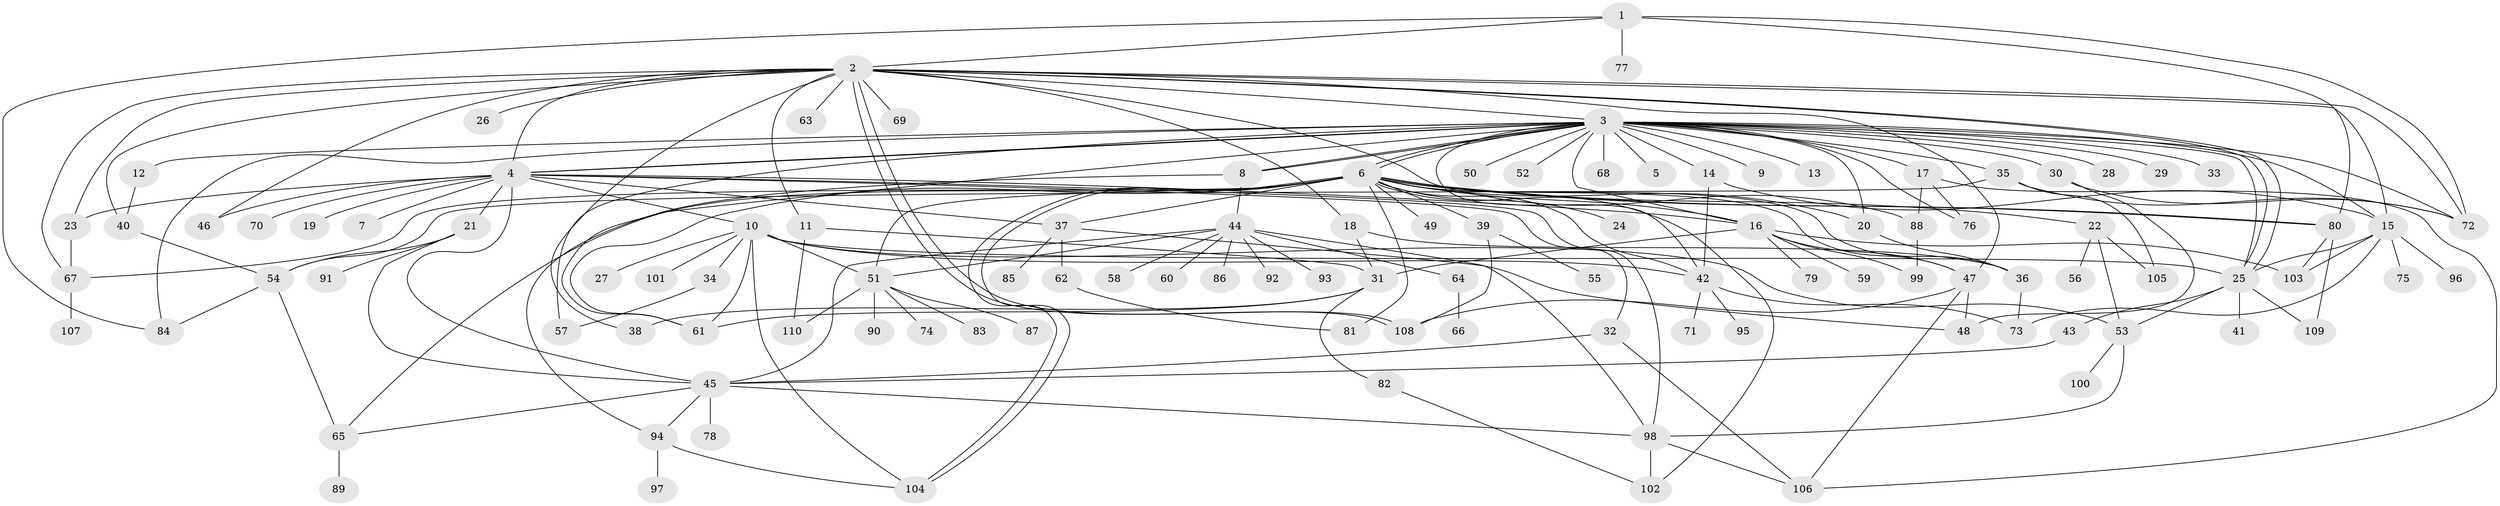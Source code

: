 // Generated by graph-tools (version 1.1) at 2025/25/03/09/25 03:25:58]
// undirected, 110 vertices, 190 edges
graph export_dot {
graph [start="1"]
  node [color=gray90,style=filled];
  1;
  2;
  3;
  4;
  5;
  6;
  7;
  8;
  9;
  10;
  11;
  12;
  13;
  14;
  15;
  16;
  17;
  18;
  19;
  20;
  21;
  22;
  23;
  24;
  25;
  26;
  27;
  28;
  29;
  30;
  31;
  32;
  33;
  34;
  35;
  36;
  37;
  38;
  39;
  40;
  41;
  42;
  43;
  44;
  45;
  46;
  47;
  48;
  49;
  50;
  51;
  52;
  53;
  54;
  55;
  56;
  57;
  58;
  59;
  60;
  61;
  62;
  63;
  64;
  65;
  66;
  67;
  68;
  69;
  70;
  71;
  72;
  73;
  74;
  75;
  76;
  77;
  78;
  79;
  80;
  81;
  82;
  83;
  84;
  85;
  86;
  87;
  88;
  89;
  90;
  91;
  92;
  93;
  94;
  95;
  96;
  97;
  98;
  99;
  100;
  101;
  102;
  103;
  104;
  105;
  106;
  107;
  108;
  109;
  110;
  1 -- 2;
  1 -- 72;
  1 -- 77;
  1 -- 80;
  1 -- 84;
  2 -- 3;
  2 -- 4;
  2 -- 11;
  2 -- 15;
  2 -- 18;
  2 -- 23;
  2 -- 25;
  2 -- 25;
  2 -- 26;
  2 -- 38;
  2 -- 40;
  2 -- 46;
  2 -- 47;
  2 -- 63;
  2 -- 67;
  2 -- 69;
  2 -- 72;
  2 -- 88;
  2 -- 108;
  2 -- 108;
  3 -- 4;
  3 -- 4;
  3 -- 5;
  3 -- 6;
  3 -- 6;
  3 -- 8;
  3 -- 8;
  3 -- 9;
  3 -- 12;
  3 -- 13;
  3 -- 14;
  3 -- 15;
  3 -- 16;
  3 -- 17;
  3 -- 20;
  3 -- 25;
  3 -- 28;
  3 -- 29;
  3 -- 30;
  3 -- 33;
  3 -- 35;
  3 -- 42;
  3 -- 50;
  3 -- 52;
  3 -- 57;
  3 -- 61;
  3 -- 68;
  3 -- 72;
  3 -- 76;
  3 -- 84;
  4 -- 7;
  4 -- 10;
  4 -- 16;
  4 -- 19;
  4 -- 21;
  4 -- 23;
  4 -- 32;
  4 -- 37;
  4 -- 45;
  4 -- 46;
  4 -- 70;
  4 -- 98;
  6 -- 16;
  6 -- 20;
  6 -- 22;
  6 -- 24;
  6 -- 36;
  6 -- 37;
  6 -- 39;
  6 -- 42;
  6 -- 47;
  6 -- 49;
  6 -- 51;
  6 -- 61;
  6 -- 65;
  6 -- 67;
  6 -- 80;
  6 -- 80;
  6 -- 81;
  6 -- 102;
  6 -- 104;
  6 -- 104;
  8 -- 44;
  8 -- 94;
  10 -- 25;
  10 -- 27;
  10 -- 34;
  10 -- 42;
  10 -- 51;
  10 -- 53;
  10 -- 61;
  10 -- 101;
  10 -- 104;
  11 -- 31;
  11 -- 110;
  12 -- 40;
  14 -- 15;
  14 -- 42;
  15 -- 25;
  15 -- 73;
  15 -- 75;
  15 -- 96;
  15 -- 103;
  16 -- 31;
  16 -- 47;
  16 -- 59;
  16 -- 79;
  16 -- 99;
  16 -- 103;
  17 -- 76;
  17 -- 88;
  17 -- 106;
  18 -- 31;
  18 -- 36;
  20 -- 36;
  21 -- 45;
  21 -- 54;
  21 -- 91;
  22 -- 53;
  22 -- 56;
  22 -- 105;
  23 -- 67;
  25 -- 41;
  25 -- 43;
  25 -- 53;
  25 -- 109;
  30 -- 48;
  30 -- 72;
  31 -- 38;
  31 -- 61;
  31 -- 82;
  32 -- 45;
  32 -- 106;
  34 -- 57;
  35 -- 54;
  35 -- 72;
  35 -- 105;
  36 -- 73;
  37 -- 48;
  37 -- 62;
  37 -- 85;
  39 -- 55;
  39 -- 108;
  40 -- 54;
  42 -- 71;
  42 -- 73;
  42 -- 95;
  43 -- 45;
  44 -- 45;
  44 -- 51;
  44 -- 58;
  44 -- 60;
  44 -- 64;
  44 -- 86;
  44 -- 92;
  44 -- 93;
  44 -- 98;
  45 -- 65;
  45 -- 78;
  45 -- 94;
  45 -- 98;
  47 -- 48;
  47 -- 106;
  47 -- 108;
  51 -- 74;
  51 -- 83;
  51 -- 87;
  51 -- 90;
  51 -- 110;
  53 -- 98;
  53 -- 100;
  54 -- 65;
  54 -- 84;
  62 -- 81;
  64 -- 66;
  65 -- 89;
  67 -- 107;
  80 -- 103;
  80 -- 109;
  82 -- 102;
  88 -- 99;
  94 -- 97;
  94 -- 104;
  98 -- 102;
  98 -- 106;
}
